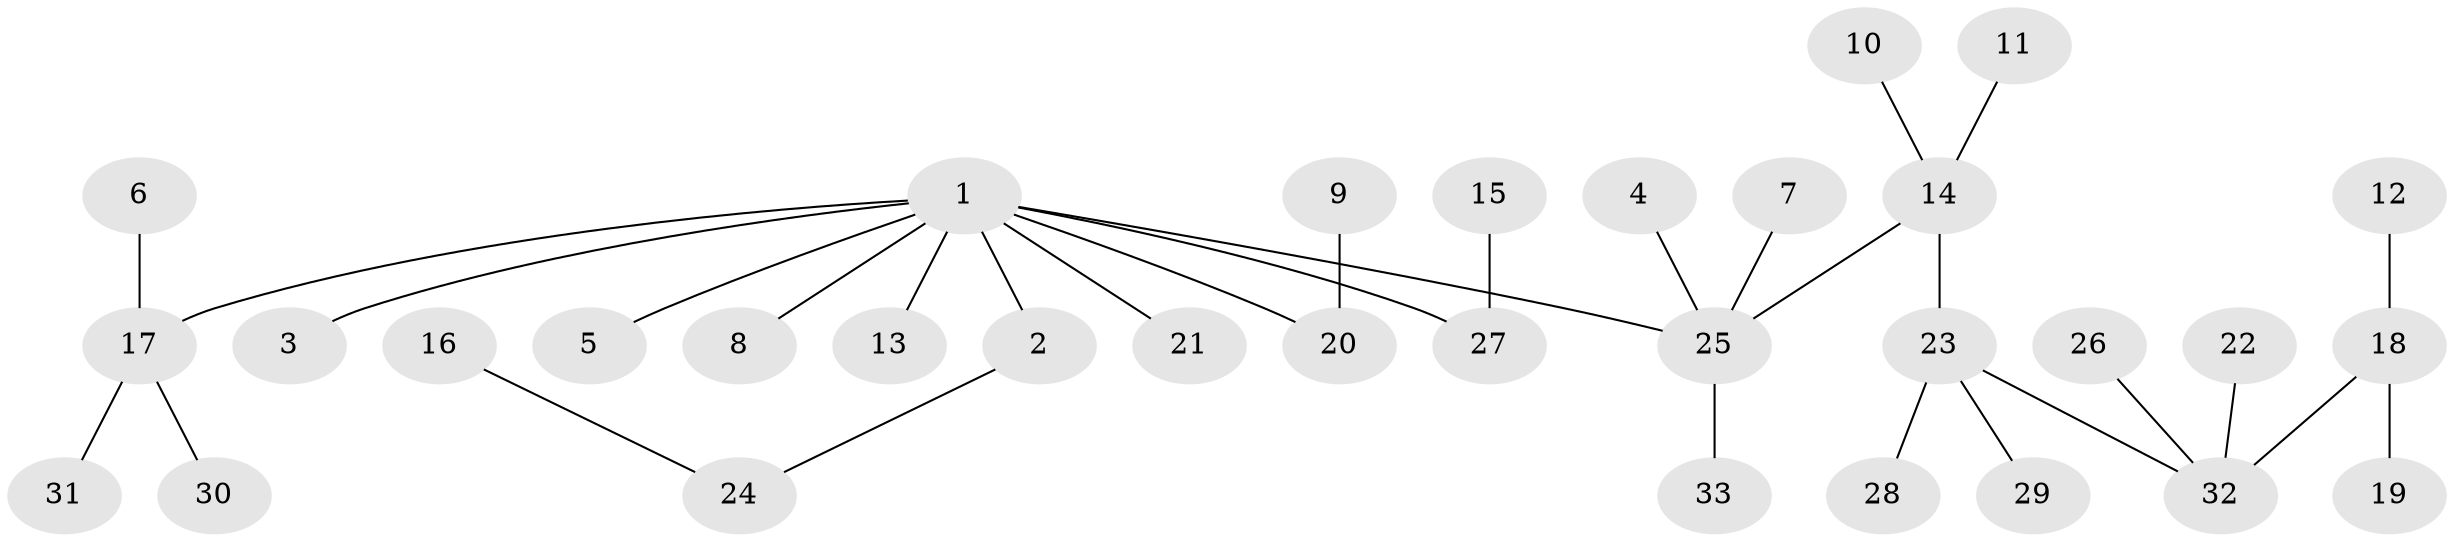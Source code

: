 // original degree distribution, {5: 0.046153846153846156, 8: 0.015384615384615385, 6: 0.015384615384615385, 1: 0.5230769230769231, 2: 0.27692307692307694, 3: 0.046153846153846156, 4: 0.07692307692307693}
// Generated by graph-tools (version 1.1) at 2025/26/03/09/25 03:26:30]
// undirected, 33 vertices, 32 edges
graph export_dot {
graph [start="1"]
  node [color=gray90,style=filled];
  1;
  2;
  3;
  4;
  5;
  6;
  7;
  8;
  9;
  10;
  11;
  12;
  13;
  14;
  15;
  16;
  17;
  18;
  19;
  20;
  21;
  22;
  23;
  24;
  25;
  26;
  27;
  28;
  29;
  30;
  31;
  32;
  33;
  1 -- 2 [weight=1.0];
  1 -- 3 [weight=1.0];
  1 -- 5 [weight=1.0];
  1 -- 8 [weight=1.0];
  1 -- 13 [weight=1.0];
  1 -- 17 [weight=1.0];
  1 -- 20 [weight=1.0];
  1 -- 21 [weight=1.0];
  1 -- 25 [weight=1.0];
  1 -- 27 [weight=1.0];
  2 -- 24 [weight=1.0];
  4 -- 25 [weight=1.0];
  6 -- 17 [weight=1.0];
  7 -- 25 [weight=1.0];
  9 -- 20 [weight=1.0];
  10 -- 14 [weight=1.0];
  11 -- 14 [weight=1.0];
  12 -- 18 [weight=1.0];
  14 -- 23 [weight=1.0];
  14 -- 25 [weight=1.0];
  15 -- 27 [weight=1.0];
  16 -- 24 [weight=1.0];
  17 -- 30 [weight=1.0];
  17 -- 31 [weight=1.0];
  18 -- 19 [weight=1.0];
  18 -- 32 [weight=1.0];
  22 -- 32 [weight=1.0];
  23 -- 28 [weight=1.0];
  23 -- 29 [weight=1.0];
  23 -- 32 [weight=1.0];
  25 -- 33 [weight=1.0];
  26 -- 32 [weight=1.0];
}

